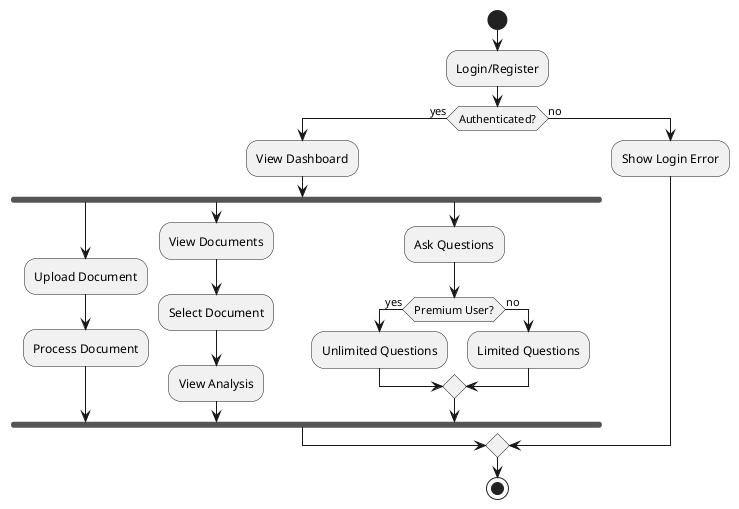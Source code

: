 
@startuml User Activity Flow
start
:Login/Register;
if (Authenticated?) then (yes)
  :View Dashboard;
  fork
    :Upload Document;
    :Process Document;
  fork again
    :View Documents;
    :Select Document;
    :View Analysis;
  fork again
    :Ask Questions;
    if (Premium User?) then (yes)
      :Unlimited Questions;
    else (no)
      :Limited Questions;
    endif
  end fork
else (no)
  :Show Login Error;
endif
stop
@enduml